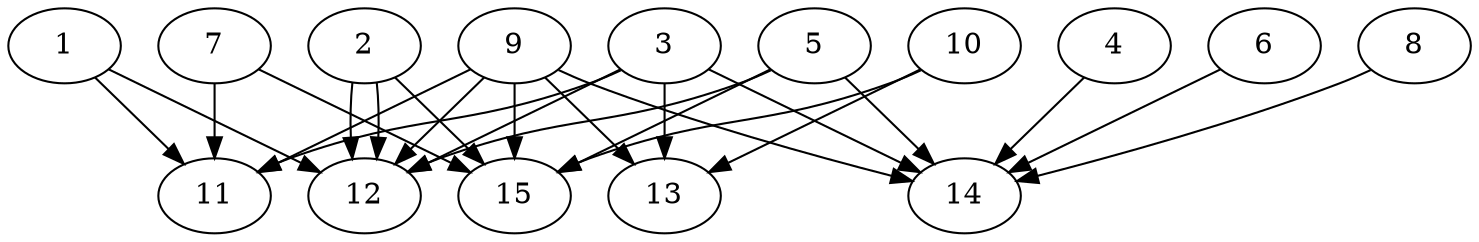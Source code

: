// DAG automatically generated by daggen at Thu Oct  3 13:59:26 2019
// ./daggen --dot -n 15 --ccr 0.5 --fat 0.9 --regular 0.7 --density 0.6 --mindata 5242880 --maxdata 52428800 
digraph G {
  1 [size="71370752", alpha="0.06", expect_size="35685376"] 
  1 -> 11 [size ="35685376"]
  1 -> 12 [size ="35685376"]
  2 [size="21159936", alpha="0.19", expect_size="10579968"] 
  2 -> 12 [size ="10579968"]
  2 -> 12 [size ="10579968"]
  2 -> 15 [size ="10579968"]
  3 [size="99983360", alpha="0.04", expect_size="49991680"] 
  3 -> 11 [size ="49991680"]
  3 -> 12 [size ="49991680"]
  3 -> 13 [size ="49991680"]
  3 -> 14 [size ="49991680"]
  4 [size="51339264", alpha="0.08", expect_size="25669632"] 
  4 -> 14 [size ="25669632"]
  5 [size="23674880", alpha="0.08", expect_size="11837440"] 
  5 -> 12 [size ="11837440"]
  5 -> 14 [size ="11837440"]
  5 -> 15 [size ="11837440"]
  6 [size="14714880", alpha="0.05", expect_size="7357440"] 
  6 -> 14 [size ="7357440"]
  7 [size="26136576", alpha="0.10", expect_size="13068288"] 
  7 -> 11 [size ="13068288"]
  7 -> 15 [size ="13068288"]
  8 [size="44789760", alpha="0.01", expect_size="22394880"] 
  8 -> 14 [size ="22394880"]
  9 [size="26605568", alpha="0.13", expect_size="13302784"] 
  9 -> 11 [size ="13302784"]
  9 -> 12 [size ="13302784"]
  9 -> 13 [size ="13302784"]
  9 -> 14 [size ="13302784"]
  9 -> 15 [size ="13302784"]
  10 [size="24616960", alpha="0.03", expect_size="12308480"] 
  10 -> 13 [size ="12308480"]
  10 -> 15 [size ="12308480"]
  11 [size="36257792", alpha="0.05", expect_size="18128896"] 
  12 [size="62404608", alpha="0.12", expect_size="31202304"] 
  13 [size="55492608", alpha="0.19", expect_size="27746304"] 
  14 [size="72085504", alpha="0.08", expect_size="36042752"] 
  15 [size="15095808", alpha="0.05", expect_size="7547904"] 
}
